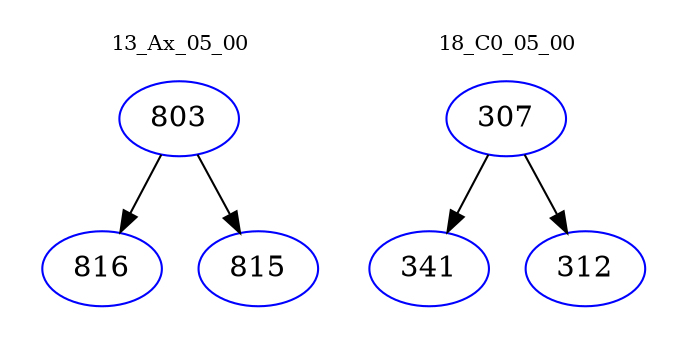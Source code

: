 digraph{
subgraph cluster_0 {
color = white
label = "13_Ax_05_00";
fontsize=10;
T0_803 [label="803", color="blue"]
T0_803 -> T0_816 [color="black"]
T0_816 [label="816", color="blue"]
T0_803 -> T0_815 [color="black"]
T0_815 [label="815", color="blue"]
}
subgraph cluster_1 {
color = white
label = "18_C0_05_00";
fontsize=10;
T1_307 [label="307", color="blue"]
T1_307 -> T1_341 [color="black"]
T1_341 [label="341", color="blue"]
T1_307 -> T1_312 [color="black"]
T1_312 [label="312", color="blue"]
}
}
